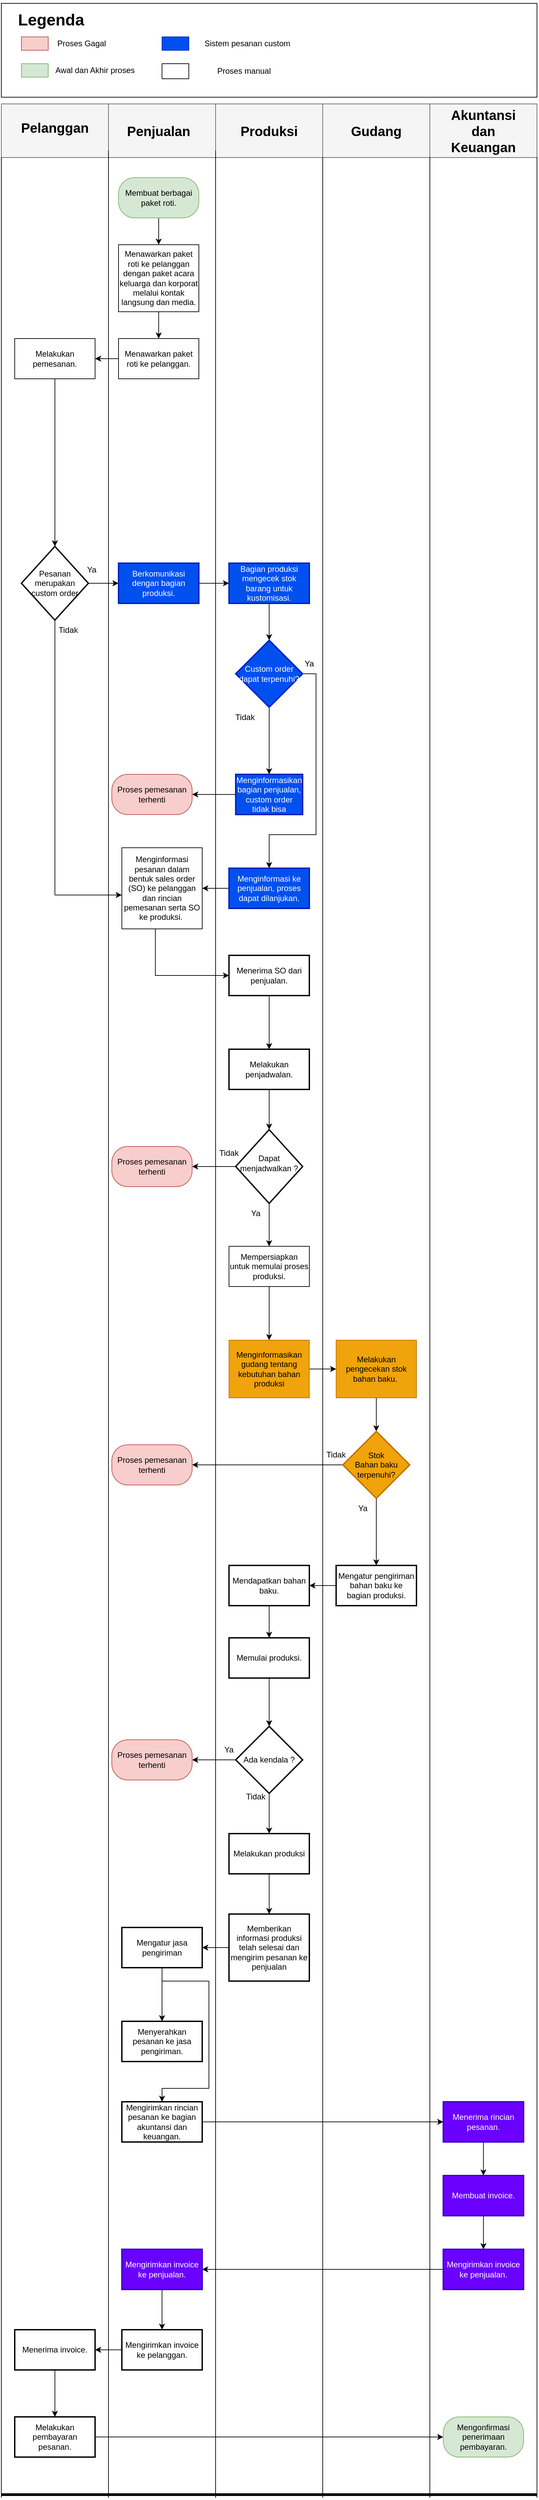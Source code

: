 <mxfile version="23.1.2" type="github">
  <diagram name="Page-1" id="GLsYwR4bpoCbrgy6YhnN">
    <mxGraphModel dx="1035" dy="1680" grid="1" gridSize="10" guides="1" tooltips="1" connect="1" arrows="1" fold="1" page="1" pageScale="1" pageWidth="827" pageHeight="1169" math="0" shadow="0">
      <root>
        <mxCell id="0" />
        <mxCell id="1" parent="0" />
        <mxCell id="YVFMAMZDy8oQ01eAMkrq-2" value="" style="shape=table;startSize=0;container=1;collapsible=0;childLayout=tableLayout;fontSize=16;movable=1;resizable=1;rotatable=1;deletable=1;editable=1;locked=0;connectable=1;fillColor=#f5f5f5;strokeColor=#666666;fontColor=#333333;" parent="1" vertex="1">
          <mxGeometry x="20" y="50" width="800" height="80" as="geometry" />
        </mxCell>
        <mxCell id="YVFMAMZDy8oQ01eAMkrq-3" value="" style="shape=tableRow;horizontal=0;startSize=0;swimlaneHead=0;swimlaneBody=0;strokeColor=inherit;top=0;left=0;bottom=0;right=0;collapsible=0;dropTarget=0;fillColor=none;points=[[0,0.5],[1,0.5]];portConstraint=eastwest;fontSize=16;" parent="YVFMAMZDy8oQ01eAMkrq-2" vertex="1">
          <mxGeometry width="800" height="80" as="geometry" />
        </mxCell>
        <mxCell id="YVFMAMZDy8oQ01eAMkrq-4" value="" style="shape=partialRectangle;html=1;whiteSpace=wrap;connectable=0;strokeColor=inherit;overflow=hidden;fillColor=none;top=0;left=0;bottom=0;right=0;pointerEvents=1;fontSize=16;" parent="YVFMAMZDy8oQ01eAMkrq-3" vertex="1">
          <mxGeometry width="160" height="80" as="geometry">
            <mxRectangle width="160" height="80" as="alternateBounds" />
          </mxGeometry>
        </mxCell>
        <mxCell id="YVFMAMZDy8oQ01eAMkrq-5" value="" style="shape=partialRectangle;html=1;whiteSpace=wrap;connectable=0;strokeColor=inherit;overflow=hidden;fillColor=none;top=0;left=0;bottom=0;right=0;pointerEvents=1;fontSize=16;" parent="YVFMAMZDy8oQ01eAMkrq-3" vertex="1">
          <mxGeometry x="160" width="160" height="80" as="geometry">
            <mxRectangle width="160" height="80" as="alternateBounds" />
          </mxGeometry>
        </mxCell>
        <mxCell id="YVFMAMZDy8oQ01eAMkrq-6" value="" style="shape=partialRectangle;html=1;whiteSpace=wrap;connectable=0;strokeColor=inherit;overflow=hidden;fillColor=none;top=0;left=0;bottom=0;right=0;pointerEvents=1;fontSize=16;" parent="YVFMAMZDy8oQ01eAMkrq-3" vertex="1">
          <mxGeometry x="320" width="160" height="80" as="geometry">
            <mxRectangle width="160" height="80" as="alternateBounds" />
          </mxGeometry>
        </mxCell>
        <mxCell id="YVFMAMZDy8oQ01eAMkrq-19" style="shape=partialRectangle;html=1;whiteSpace=wrap;connectable=0;strokeColor=inherit;overflow=hidden;fillColor=none;top=0;left=0;bottom=0;right=0;pointerEvents=1;fontSize=16;" parent="YVFMAMZDy8oQ01eAMkrq-3" vertex="1">
          <mxGeometry x="480" width="160" height="80" as="geometry">
            <mxRectangle width="160" height="80" as="alternateBounds" />
          </mxGeometry>
        </mxCell>
        <mxCell id="YVFMAMZDy8oQ01eAMkrq-28" style="shape=partialRectangle;html=1;whiteSpace=wrap;connectable=0;strokeColor=inherit;overflow=hidden;fillColor=none;top=0;left=0;bottom=0;right=0;pointerEvents=1;fontSize=16;" parent="YVFMAMZDy8oQ01eAMkrq-3" vertex="1">
          <mxGeometry x="640" width="160" height="80" as="geometry">
            <mxRectangle width="160" height="80" as="alternateBounds" />
          </mxGeometry>
        </mxCell>
        <mxCell id="YVFMAMZDy8oQ01eAMkrq-30" value="" style="shape=partialRectangle;whiteSpace=wrap;html=1;bottom=0;top=0;fillColor=none;movable=1;resizable=1;rotatable=1;deletable=1;editable=1;locked=0;connectable=1;" parent="1" vertex="1">
          <mxGeometry x="20" y="130" width="160" height="3490" as="geometry" />
        </mxCell>
        <mxCell id="YVFMAMZDy8oQ01eAMkrq-31" value="" style="shape=partialRectangle;whiteSpace=wrap;html=1;bottom=0;top=0;fillColor=none;movable=1;resizable=1;rotatable=1;deletable=1;editable=1;locked=0;connectable=1;" parent="1" vertex="1">
          <mxGeometry x="180" y="120" width="160" height="3500" as="geometry" />
        </mxCell>
        <mxCell id="YVFMAMZDy8oQ01eAMkrq-33" value="" style="shape=partialRectangle;whiteSpace=wrap;html=1;bottom=0;top=0;fillColor=none;movable=1;resizable=1;rotatable=1;deletable=1;editable=1;locked=0;connectable=1;" parent="1" vertex="1">
          <mxGeometry x="500" y="130" width="160" height="3490" as="geometry" />
        </mxCell>
        <mxCell id="YVFMAMZDy8oQ01eAMkrq-34" value="" style="shape=partialRectangle;whiteSpace=wrap;html=1;bottom=0;top=0;fillColor=none;movable=1;resizable=1;rotatable=1;deletable=1;editable=1;locked=0;connectable=1;" parent="1" vertex="1">
          <mxGeometry x="660" y="130" width="160" height="3490" as="geometry" />
        </mxCell>
        <mxCell id="YVFMAMZDy8oQ01eAMkrq-35" value="Pelanggan" style="text;html=1;strokeColor=none;fillColor=none;align=center;verticalAlign=middle;whiteSpace=wrap;rounded=0;fontStyle=1;fontSize=20;" parent="1" vertex="1">
          <mxGeometry x="70" y="70" width="60" height="30" as="geometry" />
        </mxCell>
        <mxCell id="YVFMAMZDy8oQ01eAMkrq-36" value="Penjualan" style="text;html=1;strokeColor=none;fillColor=none;align=center;verticalAlign=middle;whiteSpace=wrap;rounded=0;fontStyle=1;fontSize=20;" parent="1" vertex="1">
          <mxGeometry x="225" y="75" width="60" height="30" as="geometry" />
        </mxCell>
        <mxCell id="YVFMAMZDy8oQ01eAMkrq-37" value="Produksi" style="text;html=1;strokeColor=none;fillColor=none;align=center;verticalAlign=middle;whiteSpace=wrap;rounded=0;fontStyle=1;fontSize=20;" parent="1" vertex="1">
          <mxGeometry x="390" y="75" width="60" height="30" as="geometry" />
        </mxCell>
        <mxCell id="YVFMAMZDy8oQ01eAMkrq-38" value="Gudang" style="text;html=1;strokeColor=none;fillColor=none;align=center;verticalAlign=middle;whiteSpace=wrap;rounded=0;fontStyle=1;fontSize=20;" parent="1" vertex="1">
          <mxGeometry x="550" y="75" width="60" height="30" as="geometry" />
        </mxCell>
        <mxCell id="YVFMAMZDy8oQ01eAMkrq-39" value="&lt;font style=&quot;font-size: 20px;&quot;&gt;Akuntansi dan Keuangan&lt;/font&gt;" style="text;html=1;strokeColor=none;fillColor=none;align=center;verticalAlign=middle;whiteSpace=wrap;rounded=0;fontStyle=1" parent="1" vertex="1">
          <mxGeometry x="710" y="75" width="60" height="30" as="geometry" />
        </mxCell>
        <mxCell id="YVFMAMZDy8oQ01eAMkrq-42" value="" style="edgeStyle=orthogonalEdgeStyle;rounded=0;orthogonalLoop=1;jettySize=auto;html=1;" parent="1" source="YVFMAMZDy8oQ01eAMkrq-40" target="YVFMAMZDy8oQ01eAMkrq-41" edge="1">
          <mxGeometry relative="1" as="geometry" />
        </mxCell>
        <mxCell id="YVFMAMZDy8oQ01eAMkrq-40" value="Membuat berbagai paket roti." style="rounded=1;whiteSpace=wrap;html=1;arcSize=40;fillColor=#d5e8d4;strokeColor=#82b366;" parent="1" vertex="1">
          <mxGeometry x="195" y="160" width="120" height="60" as="geometry" />
        </mxCell>
        <mxCell id="YVFMAMZDy8oQ01eAMkrq-44" value="" style="edgeStyle=orthogonalEdgeStyle;rounded=0;orthogonalLoop=1;jettySize=auto;html=1;" parent="1" source="YVFMAMZDy8oQ01eAMkrq-41" target="YVFMAMZDy8oQ01eAMkrq-43" edge="1">
          <mxGeometry relative="1" as="geometry" />
        </mxCell>
        <mxCell id="YVFMAMZDy8oQ01eAMkrq-41" value="Menawarkan paket roti ke pelanggan dengan paket acara keluarga dan korporat melalui kontak langsung dan media." style="rounded=0;whiteSpace=wrap;html=1;" parent="1" vertex="1">
          <mxGeometry x="195" y="260" width="120" height="100" as="geometry" />
        </mxCell>
        <mxCell id="YVFMAMZDy8oQ01eAMkrq-152" value="" style="edgeStyle=orthogonalEdgeStyle;rounded=0;orthogonalLoop=1;jettySize=auto;html=1;" parent="1" source="YVFMAMZDy8oQ01eAMkrq-43" target="YVFMAMZDy8oQ01eAMkrq-151" edge="1">
          <mxGeometry relative="1" as="geometry" />
        </mxCell>
        <mxCell id="YVFMAMZDy8oQ01eAMkrq-43" value="Menawarkan paket roti ke pelanggan." style="rounded=0;whiteSpace=wrap;html=1;" parent="1" vertex="1">
          <mxGeometry x="195" y="400" width="120" height="60" as="geometry" />
        </mxCell>
        <mxCell id="YVFMAMZDy8oQ01eAMkrq-158" style="edgeStyle=orthogonalEdgeStyle;rounded=0;orthogonalLoop=1;jettySize=auto;html=1;entryX=0;entryY=0.5;entryDx=0;entryDy=0;" parent="1" source="YVFMAMZDy8oQ01eAMkrq-46" target="YVFMAMZDy8oQ01eAMkrq-48" edge="1">
          <mxGeometry relative="1" as="geometry" />
        </mxCell>
        <mxCell id="YVFMAMZDy8oQ01eAMkrq-159" style="edgeStyle=orthogonalEdgeStyle;rounded=0;orthogonalLoop=1;jettySize=auto;html=1;entryX=-0.001;entryY=0.583;entryDx=0;entryDy=0;entryPerimeter=0;" parent="1" source="YVFMAMZDy8oQ01eAMkrq-46" target="YVFMAMZDy8oQ01eAMkrq-73" edge="1">
          <mxGeometry relative="1" as="geometry">
            <mxPoint x="190" y="1230" as="targetPoint" />
            <Array as="points">
              <mxPoint x="100" y="1230" />
            </Array>
          </mxGeometry>
        </mxCell>
        <mxCell id="YVFMAMZDy8oQ01eAMkrq-46" value="Pesanan merupakan custom order" style="strokeWidth=2;html=1;shape=mxgraph.flowchart.decision;whiteSpace=wrap;gradientDirection=west;" parent="1" vertex="1">
          <mxGeometry x="50" y="710" width="100" height="110" as="geometry" />
        </mxCell>
        <mxCell id="YVFMAMZDy8oQ01eAMkrq-55" style="edgeStyle=orthogonalEdgeStyle;rounded=0;orthogonalLoop=1;jettySize=auto;html=1;" parent="1" source="YVFMAMZDy8oQ01eAMkrq-48" target="YVFMAMZDy8oQ01eAMkrq-53" edge="1">
          <mxGeometry relative="1" as="geometry" />
        </mxCell>
        <mxCell id="YVFMAMZDy8oQ01eAMkrq-48" value="Berkomunikasi dengan bagian produksi." style="whiteSpace=wrap;html=1;strokeWidth=2;fillColor=#0050ef;fontColor=#ffffff;strokeColor=#001DBC;" parent="1" vertex="1">
          <mxGeometry x="195" y="735" width="120" height="60" as="geometry" />
        </mxCell>
        <mxCell id="YVFMAMZDy8oQ01eAMkrq-50" value="Ya" style="text;html=1;strokeColor=none;fillColor=none;align=center;verticalAlign=middle;whiteSpace=wrap;rounded=0;" parent="1" vertex="1">
          <mxGeometry x="125" y="730" width="60" height="30" as="geometry" />
        </mxCell>
        <mxCell id="YVFMAMZDy8oQ01eAMkrq-51" value="Tidak" style="text;html=1;strokeColor=none;fillColor=none;align=center;verticalAlign=middle;whiteSpace=wrap;rounded=0;" parent="1" vertex="1">
          <mxGeometry x="90" y="820" width="60" height="30" as="geometry" />
        </mxCell>
        <mxCell id="YVFMAMZDy8oQ01eAMkrq-58" value="" style="edgeStyle=orthogonalEdgeStyle;rounded=0;orthogonalLoop=1;jettySize=auto;html=1;" parent="1" source="YVFMAMZDy8oQ01eAMkrq-53" target="YVFMAMZDy8oQ01eAMkrq-57" edge="1">
          <mxGeometry relative="1" as="geometry" />
        </mxCell>
        <mxCell id="YVFMAMZDy8oQ01eAMkrq-53" value="Bagian produksi mengecek stok barang untuk kustomisasi." style="whiteSpace=wrap;html=1;strokeWidth=2;fillColor=#0050ef;fontColor=#ffffff;strokeColor=#001DBC;" parent="1" vertex="1">
          <mxGeometry x="360" y="735" width="120" height="60" as="geometry" />
        </mxCell>
        <mxCell id="YVFMAMZDy8oQ01eAMkrq-56" style="edgeStyle=orthogonalEdgeStyle;rounded=0;orthogonalLoop=1;jettySize=auto;html=1;exitX=0.5;exitY=1;exitDx=0;exitDy=0;" parent="1" source="YVFMAMZDy8oQ01eAMkrq-53" target="YVFMAMZDy8oQ01eAMkrq-53" edge="1">
          <mxGeometry relative="1" as="geometry" />
        </mxCell>
        <mxCell id="YVFMAMZDy8oQ01eAMkrq-65" value="" style="edgeStyle=orthogonalEdgeStyle;rounded=0;orthogonalLoop=1;jettySize=auto;html=1;" parent="1" source="YVFMAMZDy8oQ01eAMkrq-57" target="YVFMAMZDy8oQ01eAMkrq-64" edge="1">
          <mxGeometry relative="1" as="geometry" />
        </mxCell>
        <mxCell id="YVFMAMZDy8oQ01eAMkrq-71" style="edgeStyle=orthogonalEdgeStyle;rounded=0;orthogonalLoop=1;jettySize=auto;html=1;entryX=0.5;entryY=0;entryDx=0;entryDy=0;" parent="1" source="YVFMAMZDy8oQ01eAMkrq-57" target="YVFMAMZDy8oQ01eAMkrq-70" edge="1">
          <mxGeometry relative="1" as="geometry">
            <Array as="points">
              <mxPoint x="490" y="900" />
              <mxPoint x="490" y="1140" />
              <mxPoint x="420" y="1140" />
            </Array>
          </mxGeometry>
        </mxCell>
        <mxCell id="YVFMAMZDy8oQ01eAMkrq-57" value="Custom order dapat terpenuhi?" style="strokeWidth=2;html=1;shape=mxgraph.flowchart.decision;whiteSpace=wrap;fillColor=#0050ef;fontColor=#ffffff;strokeColor=#001DBC;" parent="1" vertex="1">
          <mxGeometry x="370" y="850" width="100" height="100" as="geometry" />
        </mxCell>
        <mxCell id="YVFMAMZDy8oQ01eAMkrq-61" value="Tidak" style="text;html=1;strokeColor=none;fillColor=none;align=center;verticalAlign=middle;whiteSpace=wrap;rounded=0;" parent="1" vertex="1">
          <mxGeometry x="354" y="950" width="60" height="30" as="geometry" />
        </mxCell>
        <mxCell id="YVFMAMZDy8oQ01eAMkrq-62" value="Proses pemesanan terhenti" style="rounded=1;whiteSpace=wrap;html=1;arcSize=40;fillColor=#f8cecc;strokeColor=#b85450;" parent="1" vertex="1">
          <mxGeometry x="185" y="1050" width="120" height="60" as="geometry" />
        </mxCell>
        <mxCell id="YVFMAMZDy8oQ01eAMkrq-66" value="" style="edgeStyle=orthogonalEdgeStyle;rounded=0;orthogonalLoop=1;jettySize=auto;html=1;" parent="1" source="YVFMAMZDy8oQ01eAMkrq-64" target="YVFMAMZDy8oQ01eAMkrq-62" edge="1">
          <mxGeometry relative="1" as="geometry" />
        </mxCell>
        <mxCell id="YVFMAMZDy8oQ01eAMkrq-64" value="Menginformasikan bagian penjualan, custom order tidak bisa" style="whiteSpace=wrap;html=1;strokeWidth=2;fillColor=#0050ef;fontColor=#ffffff;strokeColor=#001DBC;" parent="1" vertex="1">
          <mxGeometry x="370" y="1050" width="100" height="60" as="geometry" />
        </mxCell>
        <mxCell id="YVFMAMZDy8oQ01eAMkrq-82" style="edgeStyle=orthogonalEdgeStyle;rounded=0;orthogonalLoop=1;jettySize=auto;html=1;entryX=1;entryY=0.5;entryDx=0;entryDy=0;" parent="1" source="YVFMAMZDy8oQ01eAMkrq-70" target="YVFMAMZDy8oQ01eAMkrq-73" edge="1">
          <mxGeometry relative="1" as="geometry" />
        </mxCell>
        <mxCell id="YVFMAMZDy8oQ01eAMkrq-70" value="Menginformasi ke penjualan, proses dapat dilanjukan." style="whiteSpace=wrap;html=1;strokeWidth=2;fillColor=#0050ef;fontColor=#ffffff;strokeColor=#001DBC;" parent="1" vertex="1">
          <mxGeometry x="360" y="1190" width="120" height="60" as="geometry" />
        </mxCell>
        <mxCell id="YVFMAMZDy8oQ01eAMkrq-72" value="Ya" style="text;html=1;strokeColor=none;fillColor=none;align=center;verticalAlign=middle;whiteSpace=wrap;rounded=0;" parent="1" vertex="1">
          <mxGeometry x="450" y="870" width="60" height="30" as="geometry" />
        </mxCell>
        <mxCell id="YVFMAMZDy8oQ01eAMkrq-87" style="edgeStyle=orthogonalEdgeStyle;rounded=0;orthogonalLoop=1;jettySize=auto;html=1;entryX=0;entryY=0.5;entryDx=0;entryDy=0;" parent="1" source="YVFMAMZDy8oQ01eAMkrq-73" target="YVFMAMZDy8oQ01eAMkrq-86" edge="1">
          <mxGeometry relative="1" as="geometry">
            <Array as="points">
              <mxPoint x="250" y="1350" />
            </Array>
          </mxGeometry>
        </mxCell>
        <mxCell id="YVFMAMZDy8oQ01eAMkrq-73" value="Menginformasi pesanan dalam bentuk sales order (SO) ke pelanggan dan rincian pemesanan serta SO ke produksi.&amp;nbsp;" style="rounded=0;whiteSpace=wrap;html=1;" parent="1" vertex="1">
          <mxGeometry x="200" y="1159.5" width="120" height="121" as="geometry" />
        </mxCell>
        <mxCell id="YVFMAMZDy8oQ01eAMkrq-89" value="" style="edgeStyle=orthogonalEdgeStyle;rounded=0;orthogonalLoop=1;jettySize=auto;html=1;" parent="1" source="YVFMAMZDy8oQ01eAMkrq-86" target="YVFMAMZDy8oQ01eAMkrq-88" edge="1">
          <mxGeometry relative="1" as="geometry" />
        </mxCell>
        <mxCell id="YVFMAMZDy8oQ01eAMkrq-86" value="Menerima SO dari penjualan." style="whiteSpace=wrap;html=1;strokeWidth=2;" parent="1" vertex="1">
          <mxGeometry x="360" y="1320" width="120" height="60" as="geometry" />
        </mxCell>
        <mxCell id="YVFMAMZDy8oQ01eAMkrq-91" value="" style="edgeStyle=orthogonalEdgeStyle;rounded=0;orthogonalLoop=1;jettySize=auto;html=1;" parent="1" source="YVFMAMZDy8oQ01eAMkrq-88" target="YVFMAMZDy8oQ01eAMkrq-90" edge="1">
          <mxGeometry relative="1" as="geometry" />
        </mxCell>
        <mxCell id="YVFMAMZDy8oQ01eAMkrq-88" value="Melakukan penjadwalan." style="whiteSpace=wrap;html=1;strokeWidth=2;" parent="1" vertex="1">
          <mxGeometry x="360" y="1460" width="120" height="60" as="geometry" />
        </mxCell>
        <mxCell id="YVFMAMZDy8oQ01eAMkrq-94" value="" style="edgeStyle=orthogonalEdgeStyle;rounded=0;orthogonalLoop=1;jettySize=auto;html=1;" parent="1" source="YVFMAMZDy8oQ01eAMkrq-90" target="YVFMAMZDy8oQ01eAMkrq-93" edge="1">
          <mxGeometry relative="1" as="geometry" />
        </mxCell>
        <mxCell id="YVFMAMZDy8oQ01eAMkrq-97" value="" style="edgeStyle=orthogonalEdgeStyle;rounded=0;orthogonalLoop=1;jettySize=auto;html=1;" parent="1" source="YVFMAMZDy8oQ01eAMkrq-90" target="YVFMAMZDy8oQ01eAMkrq-96" edge="1">
          <mxGeometry relative="1" as="geometry" />
        </mxCell>
        <mxCell id="YVFMAMZDy8oQ01eAMkrq-90" value="Dapat menjadwalkan ?" style="strokeWidth=2;html=1;shape=mxgraph.flowchart.decision;whiteSpace=wrap;spacingBottom=11;" parent="1" vertex="1">
          <mxGeometry x="370" y="1580" width="100" height="110" as="geometry" />
        </mxCell>
        <mxCell id="YVFMAMZDy8oQ01eAMkrq-93" value="Proses pemesanan terhenti" style="rounded=1;whiteSpace=wrap;html=1;arcSize=40;fillColor=#f8cecc;strokeColor=#b85450;" parent="1" vertex="1">
          <mxGeometry x="185" y="1605" width="120" height="60" as="geometry" />
        </mxCell>
        <mxCell id="YVFMAMZDy8oQ01eAMkrq-95" value="Tidak" style="text;html=1;strokeColor=none;fillColor=none;align=center;verticalAlign=middle;whiteSpace=wrap;rounded=0;" parent="1" vertex="1">
          <mxGeometry x="330" y="1600" width="60" height="30" as="geometry" />
        </mxCell>
        <mxCell id="YVFMAMZDy8oQ01eAMkrq-101" value="" style="edgeStyle=orthogonalEdgeStyle;rounded=0;orthogonalLoop=1;jettySize=auto;html=1;" parent="1" source="YVFMAMZDy8oQ01eAMkrq-96" target="YVFMAMZDy8oQ01eAMkrq-100" edge="1">
          <mxGeometry relative="1" as="geometry" />
        </mxCell>
        <mxCell id="YVFMAMZDy8oQ01eAMkrq-96" value="Mempersiapkan untuk memulai proses produksi." style="rounded=0;whiteSpace=wrap;html=1;" parent="1" vertex="1">
          <mxGeometry x="360" y="1754" width="120" height="60" as="geometry" />
        </mxCell>
        <mxCell id="YVFMAMZDy8oQ01eAMkrq-98" value="Ya" style="text;html=1;strokeColor=none;fillColor=none;align=center;verticalAlign=middle;whiteSpace=wrap;rounded=0;" parent="1" vertex="1">
          <mxGeometry x="370" y="1690" width="60" height="30" as="geometry" />
        </mxCell>
        <mxCell id="YVFMAMZDy8oQ01eAMkrq-105" value="" style="edgeStyle=orthogonalEdgeStyle;rounded=0;orthogonalLoop=1;jettySize=auto;html=1;" parent="1" source="YVFMAMZDy8oQ01eAMkrq-100" target="YVFMAMZDy8oQ01eAMkrq-102" edge="1">
          <mxGeometry relative="1" as="geometry" />
        </mxCell>
        <mxCell id="YVFMAMZDy8oQ01eAMkrq-100" value="Menginformasikan gudang tentang kebutuhan bahan produksi" style="rounded=0;whiteSpace=wrap;html=1;fillColor=#f0a30a;fontColor=#000000;strokeColor=#BD7000;" parent="1" vertex="1">
          <mxGeometry x="360" y="1894" width="120" height="86" as="geometry" />
        </mxCell>
        <mxCell id="YVFMAMZDy8oQ01eAMkrq-104" value="" style="edgeStyle=orthogonalEdgeStyle;rounded=0;orthogonalLoop=1;jettySize=auto;html=1;" parent="1" source="YVFMAMZDy8oQ01eAMkrq-102" target="YVFMAMZDy8oQ01eAMkrq-103" edge="1">
          <mxGeometry relative="1" as="geometry" />
        </mxCell>
        <mxCell id="YVFMAMZDy8oQ01eAMkrq-102" value="Melakukan pengecekan stok bahan baku.&amp;nbsp;" style="rounded=0;whiteSpace=wrap;html=1;fillColor=#f0a30a;strokeColor=#BD7000;fontColor=#000000;" parent="1" vertex="1">
          <mxGeometry x="520" y="1894" width="120" height="86" as="geometry" />
        </mxCell>
        <mxCell id="YVFMAMZDy8oQ01eAMkrq-107" style="edgeStyle=orthogonalEdgeStyle;rounded=0;orthogonalLoop=1;jettySize=auto;html=1;" parent="1" source="YVFMAMZDy8oQ01eAMkrq-103" target="YVFMAMZDy8oQ01eAMkrq-106" edge="1">
          <mxGeometry relative="1" as="geometry" />
        </mxCell>
        <mxCell id="YVFMAMZDy8oQ01eAMkrq-111" value="" style="edgeStyle=orthogonalEdgeStyle;rounded=0;orthogonalLoop=1;jettySize=auto;html=1;" parent="1" source="YVFMAMZDy8oQ01eAMkrq-103" target="YVFMAMZDy8oQ01eAMkrq-110" edge="1">
          <mxGeometry relative="1" as="geometry" />
        </mxCell>
        <mxCell id="YVFMAMZDy8oQ01eAMkrq-103" value="Stok &lt;br&gt;Bahan baku terpenuhi?" style="strokeWidth=2;html=1;shape=mxgraph.flowchart.decision;whiteSpace=wrap;fillColor=#f0a30a;strokeColor=#BD7000;fontColor=#000000;" parent="1" vertex="1">
          <mxGeometry x="530" y="2030" width="100" height="100" as="geometry" />
        </mxCell>
        <mxCell id="YVFMAMZDy8oQ01eAMkrq-106" value="Proses pemesanan terhenti" style="rounded=1;whiteSpace=wrap;html=1;arcSize=40;fillColor=#f8cecc;strokeColor=#b85450;" parent="1" vertex="1">
          <mxGeometry x="185" y="2050" width="120" height="60" as="geometry" />
        </mxCell>
        <mxCell id="YVFMAMZDy8oQ01eAMkrq-108" value="Tidak" style="text;html=1;strokeColor=none;fillColor=none;align=center;verticalAlign=middle;whiteSpace=wrap;rounded=0;" parent="1" vertex="1">
          <mxGeometry x="490" y="2050" width="60" height="30" as="geometry" />
        </mxCell>
        <mxCell id="YVFMAMZDy8oQ01eAMkrq-113" value="" style="edgeStyle=orthogonalEdgeStyle;rounded=0;orthogonalLoop=1;jettySize=auto;html=1;" parent="1" source="YVFMAMZDy8oQ01eAMkrq-110" target="YVFMAMZDy8oQ01eAMkrq-112" edge="1">
          <mxGeometry relative="1" as="geometry" />
        </mxCell>
        <mxCell id="YVFMAMZDy8oQ01eAMkrq-110" value="Mengatur pengiriman bahan baku ke bagian produksi." style="whiteSpace=wrap;html=1;strokeWidth=2;" parent="1" vertex="1">
          <mxGeometry x="520" y="2230" width="120" height="60" as="geometry" />
        </mxCell>
        <mxCell id="YVFMAMZDy8oQ01eAMkrq-115" value="" style="edgeStyle=orthogonalEdgeStyle;rounded=0;orthogonalLoop=1;jettySize=auto;html=1;" parent="1" source="YVFMAMZDy8oQ01eAMkrq-112" target="YVFMAMZDy8oQ01eAMkrq-114" edge="1">
          <mxGeometry relative="1" as="geometry" />
        </mxCell>
        <mxCell id="YVFMAMZDy8oQ01eAMkrq-112" value="Mendapatkan bahan baku." style="whiteSpace=wrap;html=1;strokeWidth=2;" parent="1" vertex="1">
          <mxGeometry x="360" y="2230" width="120" height="60" as="geometry" />
        </mxCell>
        <mxCell id="YVFMAMZDy8oQ01eAMkrq-117" value="" style="edgeStyle=orthogonalEdgeStyle;rounded=0;orthogonalLoop=1;jettySize=auto;html=1;" parent="1" source="YVFMAMZDy8oQ01eAMkrq-114" target="YVFMAMZDy8oQ01eAMkrq-116" edge="1">
          <mxGeometry relative="1" as="geometry" />
        </mxCell>
        <mxCell id="YVFMAMZDy8oQ01eAMkrq-114" value="Memulai produksi." style="whiteSpace=wrap;html=1;strokeWidth=2;" parent="1" vertex="1">
          <mxGeometry x="360" y="2338" width="120" height="60" as="geometry" />
        </mxCell>
        <mxCell id="YVFMAMZDy8oQ01eAMkrq-119" style="edgeStyle=orthogonalEdgeStyle;rounded=0;orthogonalLoop=1;jettySize=auto;html=1;entryX=1;entryY=0.5;entryDx=0;entryDy=0;" parent="1" source="YVFMAMZDy8oQ01eAMkrq-116" target="YVFMAMZDy8oQ01eAMkrq-118" edge="1">
          <mxGeometry relative="1" as="geometry" />
        </mxCell>
        <mxCell id="YVFMAMZDy8oQ01eAMkrq-122" value="" style="edgeStyle=orthogonalEdgeStyle;rounded=0;orthogonalLoop=1;jettySize=auto;html=1;" parent="1" source="YVFMAMZDy8oQ01eAMkrq-116" target="YVFMAMZDy8oQ01eAMkrq-121" edge="1">
          <mxGeometry relative="1" as="geometry" />
        </mxCell>
        <mxCell id="YVFMAMZDy8oQ01eAMkrq-116" value="Ada kendala ?" style="strokeWidth=2;html=1;shape=mxgraph.flowchart.decision;whiteSpace=wrap;" parent="1" vertex="1">
          <mxGeometry x="370" y="2470" width="100" height="100" as="geometry" />
        </mxCell>
        <mxCell id="YVFMAMZDy8oQ01eAMkrq-118" value="Proses pemesanan terhenti" style="rounded=1;whiteSpace=wrap;html=1;arcSize=40;fillColor=#f8cecc;strokeColor=#b85450;" parent="1" vertex="1">
          <mxGeometry x="185" y="2490" width="120" height="60" as="geometry" />
        </mxCell>
        <mxCell id="YVFMAMZDy8oQ01eAMkrq-120" value="Ya" style="text;html=1;strokeColor=none;fillColor=none;align=center;verticalAlign=middle;whiteSpace=wrap;rounded=0;" parent="1" vertex="1">
          <mxGeometry x="330" y="2490" width="60" height="30" as="geometry" />
        </mxCell>
        <mxCell id="YVFMAMZDy8oQ01eAMkrq-124" value="" style="edgeStyle=orthogonalEdgeStyle;rounded=0;orthogonalLoop=1;jettySize=auto;html=1;" parent="1" source="YVFMAMZDy8oQ01eAMkrq-121" target="YVFMAMZDy8oQ01eAMkrq-123" edge="1">
          <mxGeometry relative="1" as="geometry" />
        </mxCell>
        <mxCell id="YVFMAMZDy8oQ01eAMkrq-121" value="Melakukan produksi" style="whiteSpace=wrap;html=1;strokeWidth=2;" parent="1" vertex="1">
          <mxGeometry x="360" y="2630" width="120" height="60" as="geometry" />
        </mxCell>
        <mxCell id="YVFMAMZDy8oQ01eAMkrq-128" value="" style="edgeStyle=orthogonalEdgeStyle;rounded=0;orthogonalLoop=1;jettySize=auto;html=1;" parent="1" source="YVFMAMZDy8oQ01eAMkrq-123" target="YVFMAMZDy8oQ01eAMkrq-127" edge="1">
          <mxGeometry relative="1" as="geometry" />
        </mxCell>
        <mxCell id="YVFMAMZDy8oQ01eAMkrq-123" value="Memberikan informasi produksi telah selesai dan mengirim pesanan ke penjualan" style="whiteSpace=wrap;html=1;strokeWidth=2;" parent="1" vertex="1">
          <mxGeometry x="360" y="2750" width="120" height="100" as="geometry" />
        </mxCell>
        <mxCell id="YVFMAMZDy8oQ01eAMkrq-130" value="" style="edgeStyle=orthogonalEdgeStyle;rounded=0;orthogonalLoop=1;jettySize=auto;html=1;" parent="1" source="YVFMAMZDy8oQ01eAMkrq-127" target="YVFMAMZDy8oQ01eAMkrq-129" edge="1">
          <mxGeometry relative="1" as="geometry" />
        </mxCell>
        <mxCell id="YVFMAMZDy8oQ01eAMkrq-133" style="edgeStyle=orthogonalEdgeStyle;rounded=0;orthogonalLoop=1;jettySize=auto;html=1;entryX=0.5;entryY=0;entryDx=0;entryDy=0;" parent="1" source="YVFMAMZDy8oQ01eAMkrq-127" target="YVFMAMZDy8oQ01eAMkrq-132" edge="1">
          <mxGeometry relative="1" as="geometry">
            <Array as="points">
              <mxPoint x="260" y="2850" />
              <mxPoint x="330" y="2850" />
              <mxPoint x="330" y="3010" />
              <mxPoint x="260" y="3010" />
            </Array>
          </mxGeometry>
        </mxCell>
        <mxCell id="YVFMAMZDy8oQ01eAMkrq-127" value="Mengatur jasa pengiriman" style="whiteSpace=wrap;html=1;strokeWidth=2;" parent="1" vertex="1">
          <mxGeometry x="200" y="2770" width="120" height="60" as="geometry" />
        </mxCell>
        <mxCell id="YVFMAMZDy8oQ01eAMkrq-129" value="Menyerahkan pesanan ke jasa pengiriman." style="whiteSpace=wrap;html=1;strokeWidth=2;" parent="1" vertex="1">
          <mxGeometry x="200" y="2910" width="120" height="60" as="geometry" />
        </mxCell>
        <mxCell id="YVFMAMZDy8oQ01eAMkrq-135" style="edgeStyle=orthogonalEdgeStyle;rounded=0;orthogonalLoop=1;jettySize=auto;html=1;entryX=0;entryY=0.5;entryDx=0;entryDy=0;" parent="1" source="YVFMAMZDy8oQ01eAMkrq-132" target="YVFMAMZDy8oQ01eAMkrq-134" edge="1">
          <mxGeometry relative="1" as="geometry" />
        </mxCell>
        <mxCell id="YVFMAMZDy8oQ01eAMkrq-132" value="Mengirimkan rincian pesanan ke bagian akuntansi dan keuangan." style="whiteSpace=wrap;html=1;strokeWidth=2;" parent="1" vertex="1">
          <mxGeometry x="200" y="3030" width="120" height="60" as="geometry" />
        </mxCell>
        <mxCell id="YVFMAMZDy8oQ01eAMkrq-137" value="" style="edgeStyle=orthogonalEdgeStyle;rounded=0;orthogonalLoop=1;jettySize=auto;html=1;" parent="1" source="YVFMAMZDy8oQ01eAMkrq-134" target="YVFMAMZDy8oQ01eAMkrq-136" edge="1">
          <mxGeometry relative="1" as="geometry" />
        </mxCell>
        <mxCell id="YVFMAMZDy8oQ01eAMkrq-134" value="Menerima rincian pesanan." style="whiteSpace=wrap;html=1;strokeWidth=2;fillColor=#6a00ff;strokeColor=#3700CC;fontColor=#ffffff;" parent="1" vertex="1">
          <mxGeometry x="680" y="3030" width="120" height="60" as="geometry" />
        </mxCell>
        <mxCell id="YVFMAMZDy8oQ01eAMkrq-139" value="" style="edgeStyle=orthogonalEdgeStyle;rounded=0;orthogonalLoop=1;jettySize=auto;html=1;" parent="1" source="YVFMAMZDy8oQ01eAMkrq-136" target="YVFMAMZDy8oQ01eAMkrq-138" edge="1">
          <mxGeometry relative="1" as="geometry" />
        </mxCell>
        <mxCell id="YVFMAMZDy8oQ01eAMkrq-136" value="Membuat invoice." style="whiteSpace=wrap;html=1;strokeWidth=2;fillColor=#6a00ff;strokeColor=#3700CC;fontColor=#ffffff;" parent="1" vertex="1">
          <mxGeometry x="680" y="3140" width="120" height="60" as="geometry" />
        </mxCell>
        <mxCell id="YVFMAMZDy8oQ01eAMkrq-141" style="edgeStyle=orthogonalEdgeStyle;rounded=0;orthogonalLoop=1;jettySize=auto;html=1;entryX=1;entryY=0.5;entryDx=0;entryDy=0;" parent="1" source="YVFMAMZDy8oQ01eAMkrq-138" target="YVFMAMZDy8oQ01eAMkrq-140" edge="1">
          <mxGeometry relative="1" as="geometry" />
        </mxCell>
        <mxCell id="YVFMAMZDy8oQ01eAMkrq-138" value="Mengirimkan invoice ke penjualan." style="whiteSpace=wrap;html=1;strokeWidth=2;fillColor=#6a00ff;strokeColor=#3700CC;fontColor=#ffffff;" parent="1" vertex="1">
          <mxGeometry x="680" y="3250" width="120" height="60" as="geometry" />
        </mxCell>
        <mxCell id="YVFMAMZDy8oQ01eAMkrq-145" value="" style="edgeStyle=orthogonalEdgeStyle;rounded=0;orthogonalLoop=1;jettySize=auto;html=1;" parent="1" source="YVFMAMZDy8oQ01eAMkrq-140" target="YVFMAMZDy8oQ01eAMkrq-143" edge="1">
          <mxGeometry relative="1" as="geometry" />
        </mxCell>
        <mxCell id="YVFMAMZDy8oQ01eAMkrq-140" value="Mengirimkan invoice ke penjualan." style="whiteSpace=wrap;html=1;strokeWidth=2;fillColor=#6a00ff;fontColor=#ffffff;strokeColor=#3700CC;" parent="1" vertex="1">
          <mxGeometry x="200" y="3250" width="120" height="60" as="geometry" />
        </mxCell>
        <mxCell id="YVFMAMZDy8oQ01eAMkrq-148" value="" style="edgeStyle=orthogonalEdgeStyle;rounded=0;orthogonalLoop=1;jettySize=auto;html=1;" parent="1" source="YVFMAMZDy8oQ01eAMkrq-142" target="YVFMAMZDy8oQ01eAMkrq-147" edge="1">
          <mxGeometry relative="1" as="geometry" />
        </mxCell>
        <mxCell id="YVFMAMZDy8oQ01eAMkrq-142" value="Menerima invoice." style="whiteSpace=wrap;html=1;strokeWidth=2;" parent="1" vertex="1">
          <mxGeometry x="40" y="3370" width="120" height="60" as="geometry" />
        </mxCell>
        <mxCell id="YVFMAMZDy8oQ01eAMkrq-146" style="edgeStyle=orthogonalEdgeStyle;rounded=0;orthogonalLoop=1;jettySize=auto;html=1;entryX=1;entryY=0.5;entryDx=0;entryDy=0;" parent="1" source="YVFMAMZDy8oQ01eAMkrq-143" target="YVFMAMZDy8oQ01eAMkrq-142" edge="1">
          <mxGeometry relative="1" as="geometry" />
        </mxCell>
        <mxCell id="YVFMAMZDy8oQ01eAMkrq-143" value="Mengirimkan invoice ke pelanggan." style="whiteSpace=wrap;html=1;strokeWidth=2;" parent="1" vertex="1">
          <mxGeometry x="200" y="3370" width="120" height="60" as="geometry" />
        </mxCell>
        <mxCell id="YVFMAMZDy8oQ01eAMkrq-150" style="edgeStyle=orthogonalEdgeStyle;rounded=0;orthogonalLoop=1;jettySize=auto;html=1;entryX=0;entryY=0.5;entryDx=0;entryDy=0;" parent="1" source="YVFMAMZDy8oQ01eAMkrq-147" target="YVFMAMZDy8oQ01eAMkrq-149" edge="1">
          <mxGeometry relative="1" as="geometry" />
        </mxCell>
        <mxCell id="YVFMAMZDy8oQ01eAMkrq-147" value="Melakukan pembayaran pesanan." style="whiteSpace=wrap;html=1;strokeWidth=2;" parent="1" vertex="1">
          <mxGeometry x="40" y="3500" width="120" height="60" as="geometry" />
        </mxCell>
        <mxCell id="YVFMAMZDy8oQ01eAMkrq-149" value="Mengonfirmasi penerimaan pembayaran." style="rounded=1;whiteSpace=wrap;html=1;arcSize=40;fillColor=#d5e8d4;strokeColor=#82b366;" parent="1" vertex="1">
          <mxGeometry x="680" y="3500" width="120" height="60" as="geometry" />
        </mxCell>
        <mxCell id="YVFMAMZDy8oQ01eAMkrq-151" value="Melakukan pemesanan." style="rounded=0;whiteSpace=wrap;html=1;" parent="1" vertex="1">
          <mxGeometry x="40" y="400" width="120" height="60" as="geometry" />
        </mxCell>
        <mxCell id="YVFMAMZDy8oQ01eAMkrq-153" value="" style="line;strokeWidth=4;html=1;perimeter=backbonePerimeter;points=[];outlineConnect=0;" parent="1" vertex="1">
          <mxGeometry x="20" y="3611" width="800" height="10" as="geometry" />
        </mxCell>
        <mxCell id="YVFMAMZDy8oQ01eAMkrq-156" style="edgeStyle=orthogonalEdgeStyle;rounded=0;orthogonalLoop=1;jettySize=auto;html=1;entryX=0.5;entryY=0;entryDx=0;entryDy=0;entryPerimeter=0;" parent="1" source="YVFMAMZDy8oQ01eAMkrq-151" target="YVFMAMZDy8oQ01eAMkrq-46" edge="1">
          <mxGeometry relative="1" as="geometry" />
        </mxCell>
        <mxCell id="jW1G6fnJ-B5Q4kqEfKqT-1" value="" style="rounded=0;whiteSpace=wrap;html=1;" vertex="1" parent="1">
          <mxGeometry x="20" y="-100" width="800" height="140" as="geometry" />
        </mxCell>
        <mxCell id="jW1G6fnJ-B5Q4kqEfKqT-2" value="&lt;h1&gt;Legenda&lt;/h1&gt;" style="text;html=1;strokeColor=none;fillColor=none;spacing=5;spacingTop=-20;whiteSpace=wrap;overflow=hidden;rounded=0;" vertex="1" parent="1">
          <mxGeometry x="40" y="-95" width="190" height="40" as="geometry" />
        </mxCell>
        <mxCell id="jW1G6fnJ-B5Q4kqEfKqT-3" value="Ya" style="text;html=1;strokeColor=none;fillColor=none;align=center;verticalAlign=middle;whiteSpace=wrap;rounded=0;" vertex="1" parent="1">
          <mxGeometry x="530" y="2130" width="60" height="30" as="geometry" />
        </mxCell>
        <mxCell id="jW1G6fnJ-B5Q4kqEfKqT-4" value="Tidak" style="text;html=1;strokeColor=none;fillColor=none;align=center;verticalAlign=middle;whiteSpace=wrap;rounded=0;" vertex="1" parent="1">
          <mxGeometry x="370" y="2560" width="60" height="30" as="geometry" />
        </mxCell>
        <mxCell id="jW1G6fnJ-B5Q4kqEfKqT-5" value="Proses Gagal" style="text;html=1;strokeColor=none;fillColor=none;align=center;verticalAlign=middle;whiteSpace=wrap;rounded=0;" vertex="1" parent="1">
          <mxGeometry x="100" y="-55" width="80" height="30" as="geometry" />
        </mxCell>
        <mxCell id="jW1G6fnJ-B5Q4kqEfKqT-6" value="" style="rounded=0;whiteSpace=wrap;html=1;fillColor=#f8cecc;strokeColor=#b85450;" vertex="1" parent="1">
          <mxGeometry x="50" y="-50" width="40" height="20" as="geometry" />
        </mxCell>
        <mxCell id="jW1G6fnJ-B5Q4kqEfKqT-8" value="" style="rounded=0;whiteSpace=wrap;html=1;fillColor=#d5e8d4;strokeColor=#82b366;" vertex="1" parent="1">
          <mxGeometry x="50" y="-10" width="40" height="20" as="geometry" />
        </mxCell>
        <mxCell id="jW1G6fnJ-B5Q4kqEfKqT-9" value="Awal dan Akhir proses" style="text;html=1;strokeColor=none;fillColor=none;align=center;verticalAlign=middle;whiteSpace=wrap;rounded=0;" vertex="1" parent="1">
          <mxGeometry x="90" y="-15" width="140" height="30" as="geometry" />
        </mxCell>
        <mxCell id="jW1G6fnJ-B5Q4kqEfKqT-10" value="" style="rounded=0;whiteSpace=wrap;html=1;fillColor=#0050ef;strokeColor=#001DBC;fontColor=#ffffff;" vertex="1" parent="1">
          <mxGeometry x="260" y="-50" width="40" height="20" as="geometry" />
        </mxCell>
        <mxCell id="jW1G6fnJ-B5Q4kqEfKqT-11" value="Sistem pesanan custom" style="text;html=1;strokeColor=none;fillColor=none;align=center;verticalAlign=middle;whiteSpace=wrap;rounded=0;" vertex="1" parent="1">
          <mxGeometry x="305" y="-55" width="165" height="30" as="geometry" />
        </mxCell>
        <mxCell id="jW1G6fnJ-B5Q4kqEfKqT-12" value="" style="rounded=0;whiteSpace=wrap;html=1;" vertex="1" parent="1">
          <mxGeometry x="260" y="-10" width="40" height="22.5" as="geometry" />
        </mxCell>
        <mxCell id="jW1G6fnJ-B5Q4kqEfKqT-13" value="Proses manual" style="text;html=1;strokeColor=none;fillColor=none;align=center;verticalAlign=middle;whiteSpace=wrap;rounded=0;" vertex="1" parent="1">
          <mxGeometry x="300" y="-13.75" width="165" height="30" as="geometry" />
        </mxCell>
      </root>
    </mxGraphModel>
  </diagram>
</mxfile>
